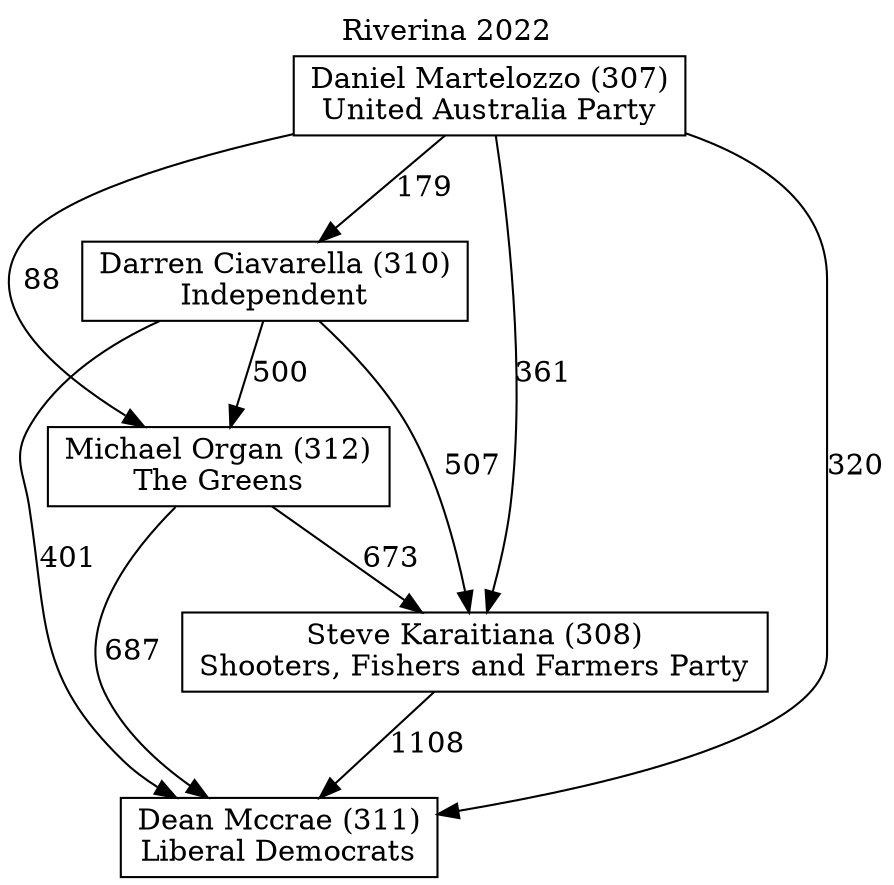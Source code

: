 // House preference flow
digraph "Dean Mccrae (311)_Riverina_2022" {
	graph [label="Riverina 2022" labelloc=t mclimit=10]
	node [shape=box]
	"Steve Karaitiana (308)" [label="Steve Karaitiana (308)
Shooters, Fishers and Farmers Party"]
	"Michael Organ (312)" [label="Michael Organ (312)
The Greens"]
	"Dean Mccrae (311)" [label="Dean Mccrae (311)
Liberal Democrats"]
	"Darren Ciavarella (310)" [label="Darren Ciavarella (310)
Independent"]
	"Daniel Martelozzo (307)" [label="Daniel Martelozzo (307)
United Australia Party"]
	"Michael Organ (312)" -> "Steve Karaitiana (308)" [label=673]
	"Darren Ciavarella (310)" -> "Michael Organ (312)" [label=500]
	"Michael Organ (312)" -> "Dean Mccrae (311)" [label=687]
	"Daniel Martelozzo (307)" -> "Steve Karaitiana (308)" [label=361]
	"Darren Ciavarella (310)" -> "Steve Karaitiana (308)" [label=507]
	"Daniel Martelozzo (307)" -> "Darren Ciavarella (310)" [label=179]
	"Steve Karaitiana (308)" -> "Dean Mccrae (311)" [label=1108]
	"Daniel Martelozzo (307)" -> "Dean Mccrae (311)" [label=320]
	"Darren Ciavarella (310)" -> "Dean Mccrae (311)" [label=401]
	"Daniel Martelozzo (307)" -> "Michael Organ (312)" [label=88]
}
